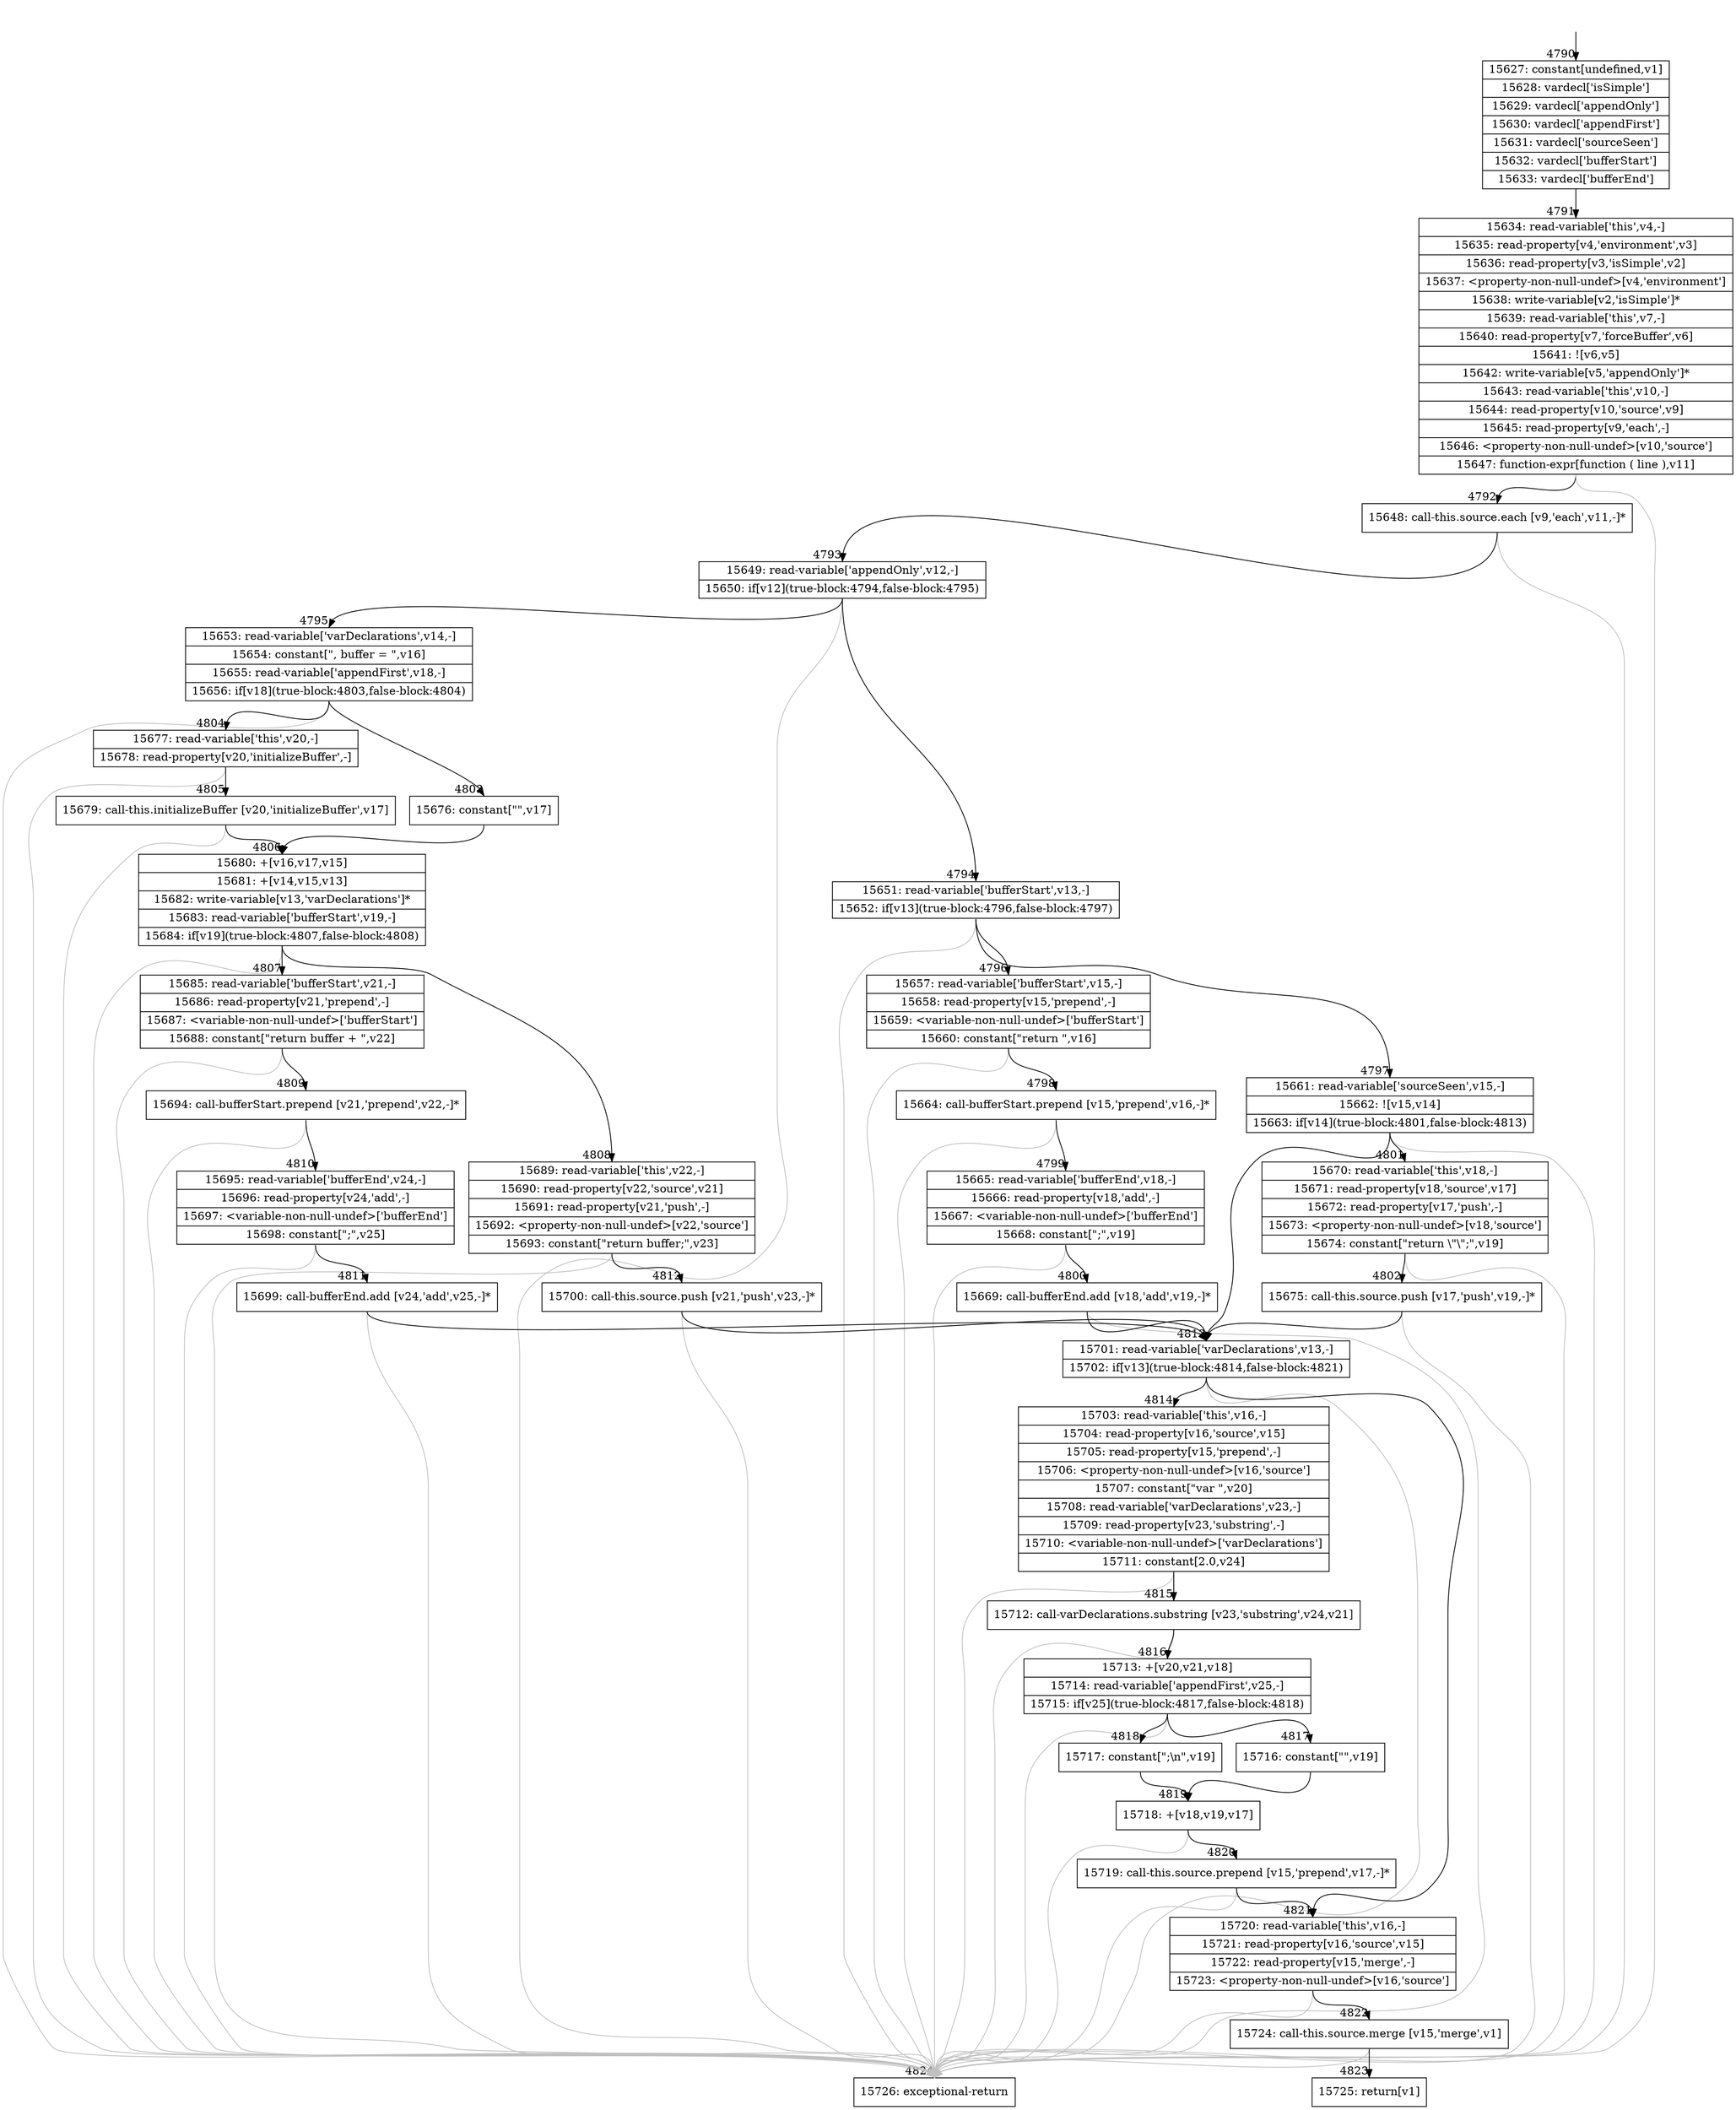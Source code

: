 digraph {
rankdir="TD"
BB_entry214[shape=none,label=""];
BB_entry214 -> BB4790 [tailport=s, headport=n, headlabel="    4790"]
BB4790 [shape=record label="{15627: constant[undefined,v1]|15628: vardecl['isSimple']|15629: vardecl['appendOnly']|15630: vardecl['appendFirst']|15631: vardecl['sourceSeen']|15632: vardecl['bufferStart']|15633: vardecl['bufferEnd']}" ] 
BB4790 -> BB4791 [tailport=s, headport=n, headlabel="      4791"]
BB4791 [shape=record label="{15634: read-variable['this',v4,-]|15635: read-property[v4,'environment',v3]|15636: read-property[v3,'isSimple',v2]|15637: \<property-non-null-undef\>[v4,'environment']|15638: write-variable[v2,'isSimple']*|15639: read-variable['this',v7,-]|15640: read-property[v7,'forceBuffer',v6]|15641: ![v6,v5]|15642: write-variable[v5,'appendOnly']*|15643: read-variable['this',v10,-]|15644: read-property[v10,'source',v9]|15645: read-property[v9,'each',-]|15646: \<property-non-null-undef\>[v10,'source']|15647: function-expr[function ( line ),v11]}" ] 
BB4791 -> BB4792 [tailport=s, headport=n, headlabel="      4792"]
BB4791 -> BB4824 [tailport=s, headport=n, color=gray, headlabel="      4824"]
BB4792 [shape=record label="{15648: call-this.source.each [v9,'each',v11,-]*}" ] 
BB4792 -> BB4793 [tailport=s, headport=n, headlabel="      4793"]
BB4792 -> BB4824 [tailport=s, headport=n, color=gray]
BB4793 [shape=record label="{15649: read-variable['appendOnly',v12,-]|15650: if[v12](true-block:4794,false-block:4795)}" ] 
BB4793 -> BB4794 [tailport=s, headport=n, headlabel="      4794"]
BB4793 -> BB4795 [tailport=s, headport=n, headlabel="      4795"]
BB4793 -> BB4824 [tailport=s, headport=n, color=gray]
BB4794 [shape=record label="{15651: read-variable['bufferStart',v13,-]|15652: if[v13](true-block:4796,false-block:4797)}" ] 
BB4794 -> BB4796 [tailport=s, headport=n, headlabel="      4796"]
BB4794 -> BB4797 [tailport=s, headport=n, headlabel="      4797"]
BB4794 -> BB4824 [tailport=s, headport=n, color=gray]
BB4795 [shape=record label="{15653: read-variable['varDeclarations',v14,-]|15654: constant[\", buffer = \",v16]|15655: read-variable['appendFirst',v18,-]|15656: if[v18](true-block:4803,false-block:4804)}" ] 
BB4795 -> BB4803 [tailport=s, headport=n, headlabel="      4803"]
BB4795 -> BB4804 [tailport=s, headport=n, headlabel="      4804"]
BB4795 -> BB4824 [tailport=s, headport=n, color=gray]
BB4796 [shape=record label="{15657: read-variable['bufferStart',v15,-]|15658: read-property[v15,'prepend',-]|15659: \<variable-non-null-undef\>['bufferStart']|15660: constant[\"return \",v16]}" ] 
BB4796 -> BB4798 [tailport=s, headport=n, headlabel="      4798"]
BB4796 -> BB4824 [tailport=s, headport=n, color=gray]
BB4797 [shape=record label="{15661: read-variable['sourceSeen',v15,-]|15662: ![v15,v14]|15663: if[v14](true-block:4801,false-block:4813)}" ] 
BB4797 -> BB4801 [tailport=s, headport=n, headlabel="      4801"]
BB4797 -> BB4813 [tailport=s, headport=n, headlabel="      4813"]
BB4797 -> BB4824 [tailport=s, headport=n, color=gray]
BB4798 [shape=record label="{15664: call-bufferStart.prepend [v15,'prepend',v16,-]*}" ] 
BB4798 -> BB4799 [tailport=s, headport=n, headlabel="      4799"]
BB4798 -> BB4824 [tailport=s, headport=n, color=gray]
BB4799 [shape=record label="{15665: read-variable['bufferEnd',v18,-]|15666: read-property[v18,'add',-]|15667: \<variable-non-null-undef\>['bufferEnd']|15668: constant[\";\",v19]}" ] 
BB4799 -> BB4800 [tailport=s, headport=n, headlabel="      4800"]
BB4799 -> BB4824 [tailport=s, headport=n, color=gray]
BB4800 [shape=record label="{15669: call-bufferEnd.add [v18,'add',v19,-]*}" ] 
BB4800 -> BB4813 [tailport=s, headport=n]
BB4800 -> BB4824 [tailport=s, headport=n, color=gray]
BB4801 [shape=record label="{15670: read-variable['this',v18,-]|15671: read-property[v18,'source',v17]|15672: read-property[v17,'push',-]|15673: \<property-non-null-undef\>[v18,'source']|15674: constant[\"return \\\"\\\";\",v19]}" ] 
BB4801 -> BB4802 [tailport=s, headport=n, headlabel="      4802"]
BB4801 -> BB4824 [tailport=s, headport=n, color=gray]
BB4802 [shape=record label="{15675: call-this.source.push [v17,'push',v19,-]*}" ] 
BB4802 -> BB4813 [tailport=s, headport=n]
BB4802 -> BB4824 [tailport=s, headport=n, color=gray]
BB4803 [shape=record label="{15676: constant[\"\",v17]}" ] 
BB4803 -> BB4806 [tailport=s, headport=n, headlabel="      4806"]
BB4804 [shape=record label="{15677: read-variable['this',v20,-]|15678: read-property[v20,'initializeBuffer',-]}" ] 
BB4804 -> BB4805 [tailport=s, headport=n, headlabel="      4805"]
BB4804 -> BB4824 [tailport=s, headport=n, color=gray]
BB4805 [shape=record label="{15679: call-this.initializeBuffer [v20,'initializeBuffer',v17]}" ] 
BB4805 -> BB4806 [tailport=s, headport=n]
BB4805 -> BB4824 [tailport=s, headport=n, color=gray]
BB4806 [shape=record label="{15680: +[v16,v17,v15]|15681: +[v14,v15,v13]|15682: write-variable[v13,'varDeclarations']*|15683: read-variable['bufferStart',v19,-]|15684: if[v19](true-block:4807,false-block:4808)}" ] 
BB4806 -> BB4807 [tailport=s, headport=n, headlabel="      4807"]
BB4806 -> BB4808 [tailport=s, headport=n, headlabel="      4808"]
BB4806 -> BB4824 [tailport=s, headport=n, color=gray]
BB4807 [shape=record label="{15685: read-variable['bufferStart',v21,-]|15686: read-property[v21,'prepend',-]|15687: \<variable-non-null-undef\>['bufferStart']|15688: constant[\"return buffer + \",v22]}" ] 
BB4807 -> BB4809 [tailport=s, headport=n, headlabel="      4809"]
BB4807 -> BB4824 [tailport=s, headport=n, color=gray]
BB4808 [shape=record label="{15689: read-variable['this',v22,-]|15690: read-property[v22,'source',v21]|15691: read-property[v21,'push',-]|15692: \<property-non-null-undef\>[v22,'source']|15693: constant[\"return buffer;\",v23]}" ] 
BB4808 -> BB4812 [tailport=s, headport=n, headlabel="      4812"]
BB4808 -> BB4824 [tailport=s, headport=n, color=gray]
BB4809 [shape=record label="{15694: call-bufferStart.prepend [v21,'prepend',v22,-]*}" ] 
BB4809 -> BB4810 [tailport=s, headport=n, headlabel="      4810"]
BB4809 -> BB4824 [tailport=s, headport=n, color=gray]
BB4810 [shape=record label="{15695: read-variable['bufferEnd',v24,-]|15696: read-property[v24,'add',-]|15697: \<variable-non-null-undef\>['bufferEnd']|15698: constant[\";\",v25]}" ] 
BB4810 -> BB4811 [tailport=s, headport=n, headlabel="      4811"]
BB4810 -> BB4824 [tailport=s, headport=n, color=gray]
BB4811 [shape=record label="{15699: call-bufferEnd.add [v24,'add',v25,-]*}" ] 
BB4811 -> BB4813 [tailport=s, headport=n]
BB4811 -> BB4824 [tailport=s, headport=n, color=gray]
BB4812 [shape=record label="{15700: call-this.source.push [v21,'push',v23,-]*}" ] 
BB4812 -> BB4813 [tailport=s, headport=n]
BB4812 -> BB4824 [tailport=s, headport=n, color=gray]
BB4813 [shape=record label="{15701: read-variable['varDeclarations',v13,-]|15702: if[v13](true-block:4814,false-block:4821)}" ] 
BB4813 -> BB4814 [tailport=s, headport=n, headlabel="      4814"]
BB4813 -> BB4821 [tailport=s, headport=n, headlabel="      4821"]
BB4813 -> BB4824 [tailport=s, headport=n, color=gray]
BB4814 [shape=record label="{15703: read-variable['this',v16,-]|15704: read-property[v16,'source',v15]|15705: read-property[v15,'prepend',-]|15706: \<property-non-null-undef\>[v16,'source']|15707: constant[\"var \",v20]|15708: read-variable['varDeclarations',v23,-]|15709: read-property[v23,'substring',-]|15710: \<variable-non-null-undef\>['varDeclarations']|15711: constant[2.0,v24]}" ] 
BB4814 -> BB4815 [tailport=s, headport=n, headlabel="      4815"]
BB4814 -> BB4824 [tailport=s, headport=n, color=gray]
BB4815 [shape=record label="{15712: call-varDeclarations.substring [v23,'substring',v24,v21]}" ] 
BB4815 -> BB4816 [tailport=s, headport=n, headlabel="      4816"]
BB4815 -> BB4824 [tailport=s, headport=n, color=gray]
BB4816 [shape=record label="{15713: +[v20,v21,v18]|15714: read-variable['appendFirst',v25,-]|15715: if[v25](true-block:4817,false-block:4818)}" ] 
BB4816 -> BB4817 [tailport=s, headport=n, headlabel="      4817"]
BB4816 -> BB4818 [tailport=s, headport=n, headlabel="      4818"]
BB4816 -> BB4824 [tailport=s, headport=n, color=gray]
BB4817 [shape=record label="{15716: constant[\"\",v19]}" ] 
BB4817 -> BB4819 [tailport=s, headport=n, headlabel="      4819"]
BB4818 [shape=record label="{15717: constant[\";\\n\",v19]}" ] 
BB4818 -> BB4819 [tailport=s, headport=n]
BB4819 [shape=record label="{15718: +[v18,v19,v17]}" ] 
BB4819 -> BB4820 [tailport=s, headport=n, headlabel="      4820"]
BB4819 -> BB4824 [tailport=s, headport=n, color=gray]
BB4820 [shape=record label="{15719: call-this.source.prepend [v15,'prepend',v17,-]*}" ] 
BB4820 -> BB4821 [tailport=s, headport=n]
BB4820 -> BB4824 [tailport=s, headport=n, color=gray]
BB4821 [shape=record label="{15720: read-variable['this',v16,-]|15721: read-property[v16,'source',v15]|15722: read-property[v15,'merge',-]|15723: \<property-non-null-undef\>[v16,'source']}" ] 
BB4821 -> BB4822 [tailport=s, headport=n, headlabel="      4822"]
BB4821 -> BB4824 [tailport=s, headport=n, color=gray]
BB4822 [shape=record label="{15724: call-this.source.merge [v15,'merge',v1]}" ] 
BB4822 -> BB4823 [tailport=s, headport=n, headlabel="      4823"]
BB4822 -> BB4824 [tailport=s, headport=n, color=gray]
BB4823 [shape=record label="{15725: return[v1]}" ] 
BB4824 [shape=record label="{15726: exceptional-return}" ] 
//#$~ 2883
}
